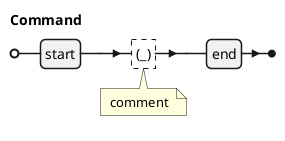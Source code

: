 {
  "sha1": "mr8gxr5t26642dkbxw8ubrcy51my5hu",
  "insertion": {
    "when": "2024-06-03T18:59:35.531Z",
    "url": "https://github.com/plantuml/plantuml/issues/1406",
    "user": "plantuml@gmail.com"
  }
}
@startebnf
Command = start,
?(_)? (* comment *),
end;
@endebnf
